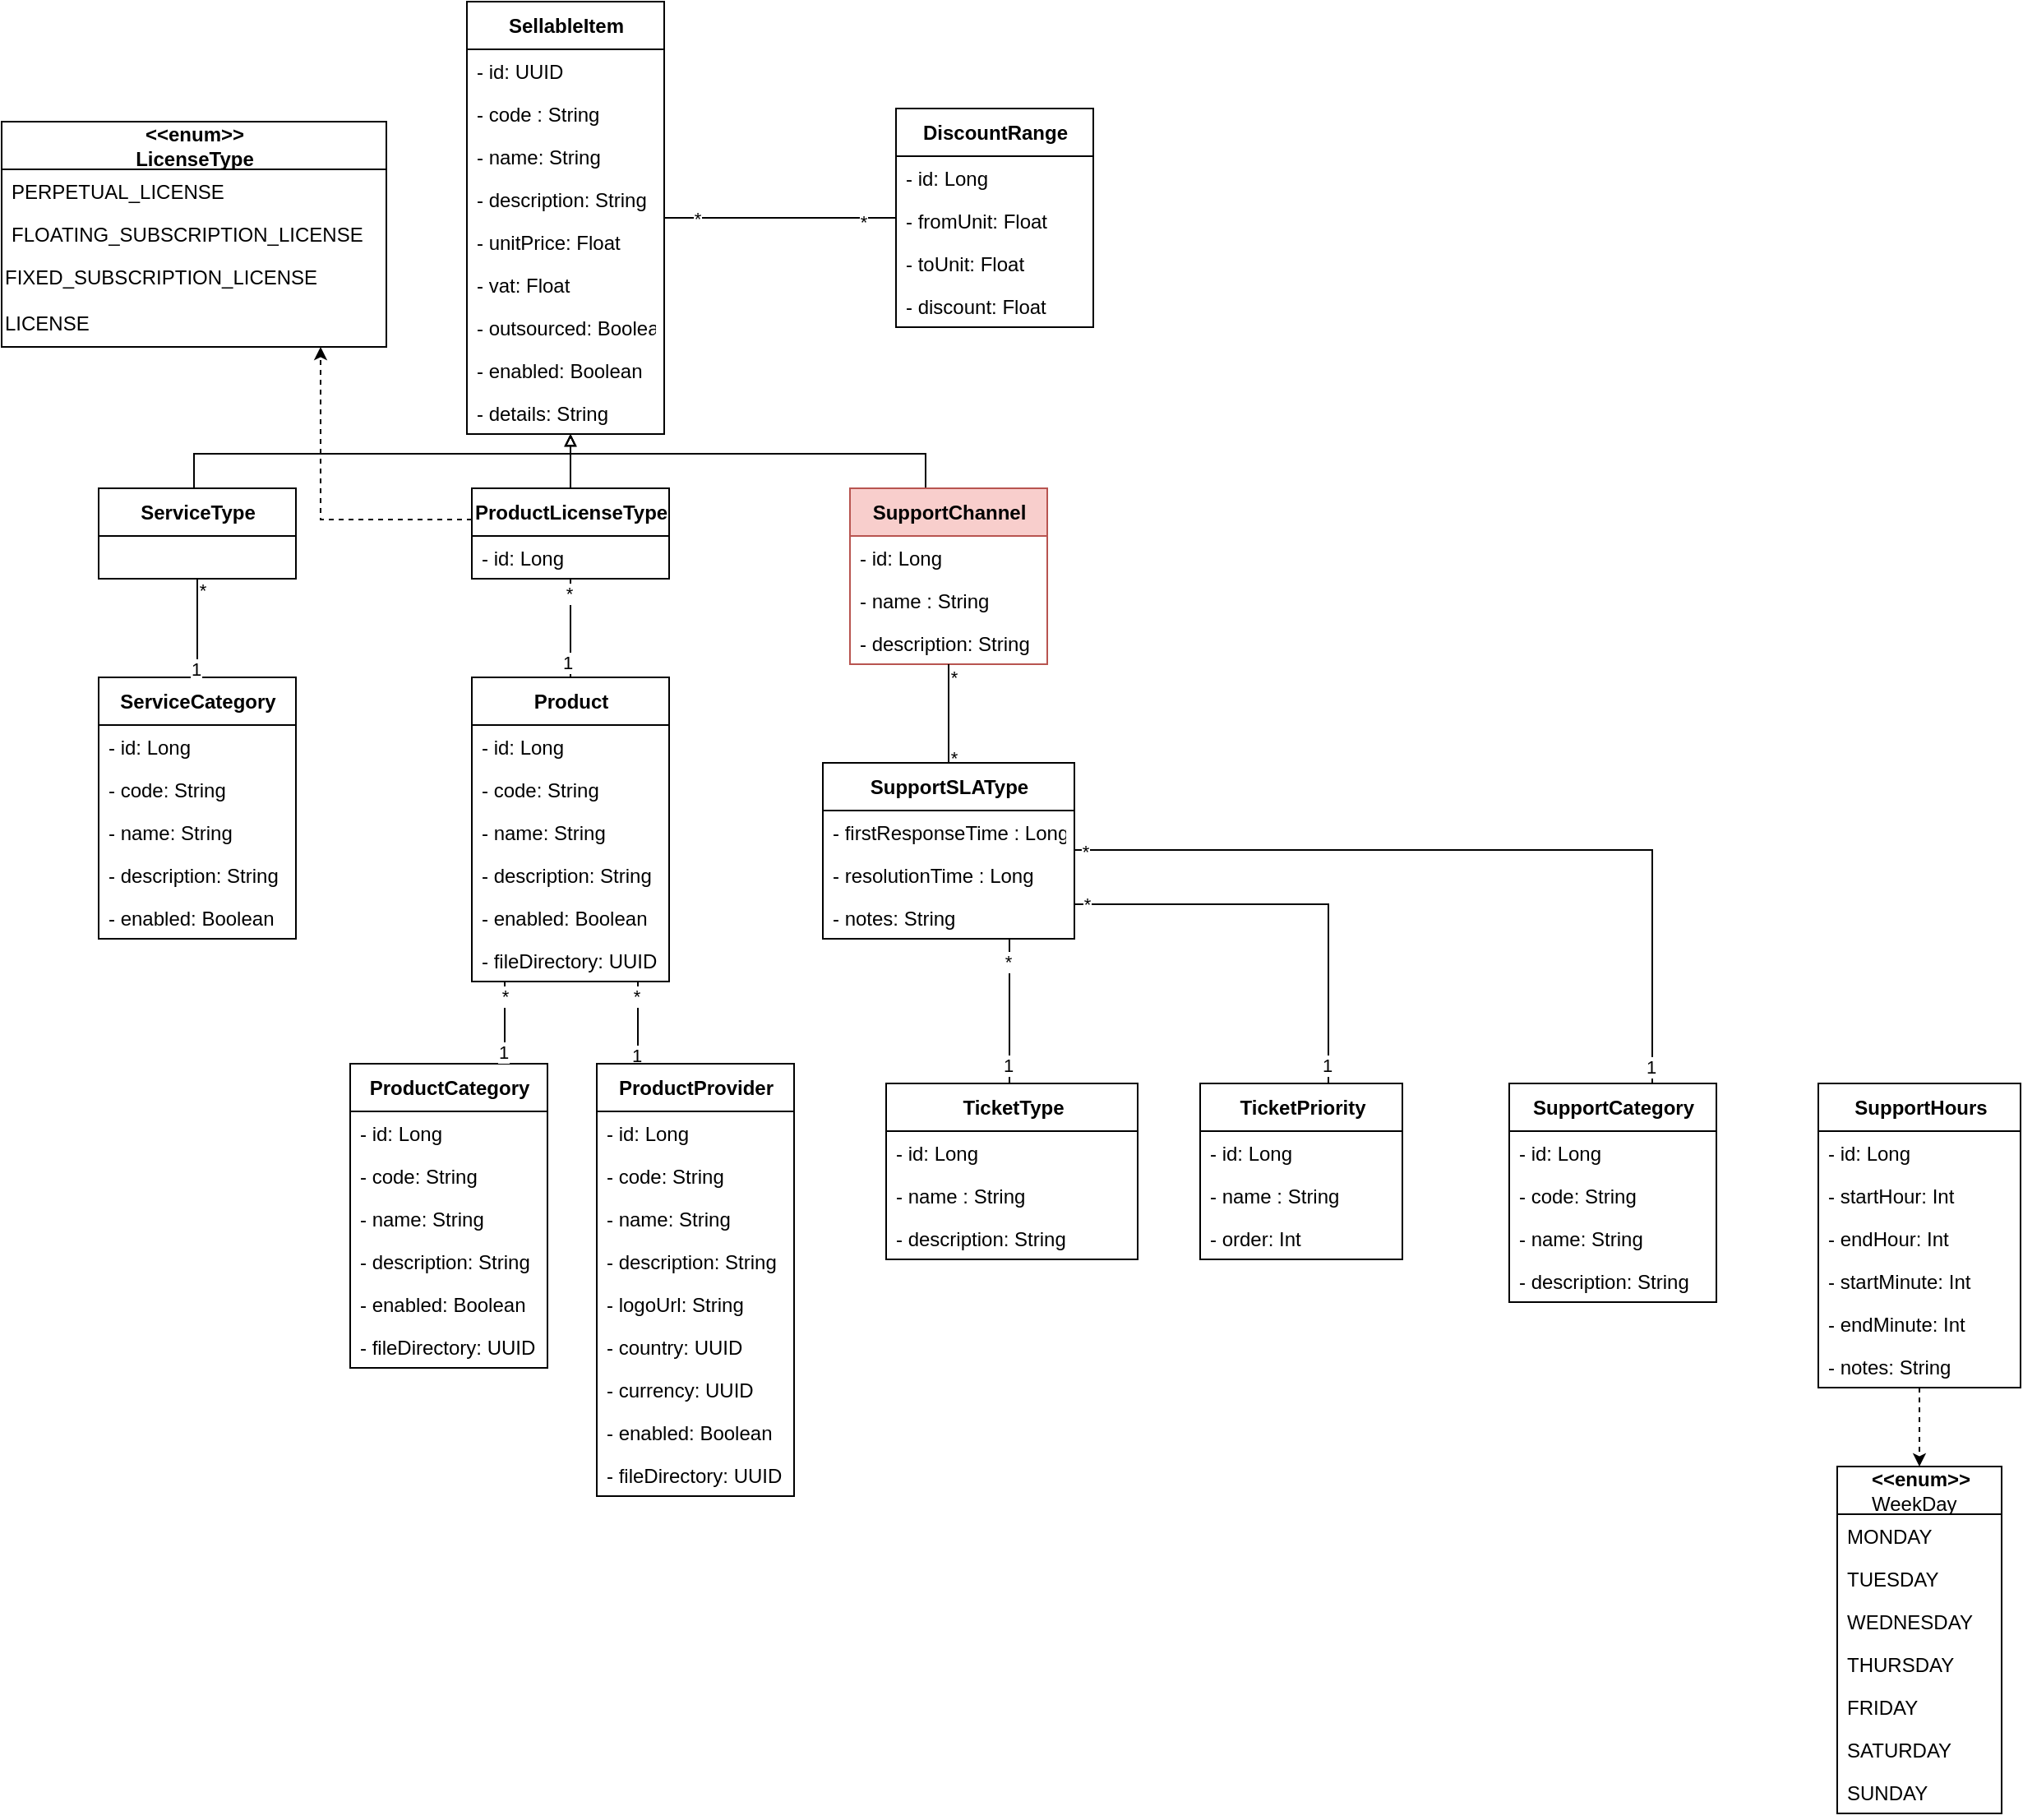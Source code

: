 <mxfile version="17.4.0" type="github">
  <diagram id="m4xwYwGNQljad2coDXuX" name="Page-1">
    <mxGraphModel dx="369" dy="205" grid="0" gridSize="10" guides="1" tooltips="1" connect="1" arrows="1" fold="1" page="1" pageScale="1" pageWidth="827" pageHeight="1169" math="0" shadow="0">
      <root>
        <mxCell id="0" />
        <mxCell id="1" parent="0" />
        <mxCell id="CPf8XrMWJeluNs656hxi-1" value="&lt;b&gt;SellableItem&lt;/b&gt;" style="swimlane;fontStyle=0;align=center;verticalAlign=middle;childLayout=stackLayout;horizontal=1;startSize=29;horizontalStack=0;resizeParent=1;resizeParentMax=0;resizeLast=0;collapsible=0;marginBottom=0;html=1;fontSize=12;labelPosition=center;verticalLabelPosition=middle;container=0;strokeColor=default;swimlaneLine=1;rounded=0;shadow=0;glass=0;sketch=0;perimeterSpacing=0;" parent="1" vertex="1">
          <mxGeometry x="301" y="94" width="120" height="263" as="geometry" />
        </mxCell>
        <mxCell id="CPf8XrMWJeluNs656hxi-2" value="- id: UUID" style="text;strokeColor=none;fillColor=none;align=left;verticalAlign=top;spacingLeft=4;spacingRight=4;overflow=hidden;rotatable=0;points=[[0,0.5],[1,0.5]];portConstraint=eastwest;container=0;fontStyle=0" parent="CPf8XrMWJeluNs656hxi-1" vertex="1">
          <mxGeometry y="29" width="120" height="26" as="geometry" />
        </mxCell>
        <mxCell id="CPf8XrMWJeluNs656hxi-3" value="- code : String" style="text;strokeColor=none;fillColor=none;align=left;verticalAlign=top;spacingLeft=4;spacingRight=4;overflow=hidden;rotatable=0;points=[[0,0.5],[1,0.5]];portConstraint=eastwest;container=0;fontStyle=0" parent="CPf8XrMWJeluNs656hxi-1" vertex="1">
          <mxGeometry y="55" width="120" height="26" as="geometry" />
        </mxCell>
        <mxCell id="CPf8XrMWJeluNs656hxi-4" value="- name: String" style="text;strokeColor=none;fillColor=none;align=left;verticalAlign=top;spacingLeft=4;spacingRight=4;overflow=hidden;rotatable=0;points=[[0,0.5],[1,0.5]];portConstraint=eastwest;container=0;fontStyle=0" parent="CPf8XrMWJeluNs656hxi-1" vertex="1">
          <mxGeometry y="81" width="120" height="26" as="geometry" />
        </mxCell>
        <mxCell id="CPf8XrMWJeluNs656hxi-5" value="- description: String" style="text;strokeColor=none;fillColor=none;align=left;verticalAlign=top;spacingLeft=4;spacingRight=4;overflow=hidden;rotatable=0;points=[[0,0.5],[1,0.5]];portConstraint=eastwest;container=0;fontStyle=0" parent="CPf8XrMWJeluNs656hxi-1" vertex="1">
          <mxGeometry y="107" width="120" height="26" as="geometry" />
        </mxCell>
        <mxCell id="CPf8XrMWJeluNs656hxi-6" value="- unitPrice: Float" style="text;strokeColor=none;fillColor=none;align=left;verticalAlign=top;spacingLeft=4;spacingRight=4;overflow=hidden;rotatable=0;points=[[0,0.5],[1,0.5]];portConstraint=eastwest;container=0;fontStyle=0" parent="CPf8XrMWJeluNs656hxi-1" vertex="1">
          <mxGeometry y="133" width="120" height="26" as="geometry" />
        </mxCell>
        <mxCell id="CPf8XrMWJeluNs656hxi-93" value="- vat: Float" style="text;strokeColor=none;fillColor=none;align=left;verticalAlign=top;spacingLeft=4;spacingRight=4;overflow=hidden;rotatable=0;points=[[0,0.5],[1,0.5]];portConstraint=eastwest;container=0;fontStyle=0" parent="CPf8XrMWJeluNs656hxi-1" vertex="1">
          <mxGeometry y="159" width="120" height="26" as="geometry" />
        </mxCell>
        <mxCell id="CPf8XrMWJeluNs656hxi-95" value="- outsourced: Boolean" style="text;strokeColor=none;fillColor=none;align=left;verticalAlign=top;spacingLeft=4;spacingRight=4;overflow=hidden;rotatable=0;points=[[0,0.5],[1,0.5]];portConstraint=eastwest;container=0;fontStyle=0" parent="CPf8XrMWJeluNs656hxi-1" vertex="1">
          <mxGeometry y="185" width="120" height="26" as="geometry" />
        </mxCell>
        <mxCell id="CPf8XrMWJeluNs656hxi-94" value="- enabled: Boolean" style="text;strokeColor=none;fillColor=none;align=left;verticalAlign=top;spacingLeft=4;spacingRight=4;overflow=hidden;rotatable=0;points=[[0,0.5],[1,0.5]];portConstraint=eastwest;container=0;fontStyle=0" parent="CPf8XrMWJeluNs656hxi-1" vertex="1">
          <mxGeometry y="211" width="120" height="26" as="geometry" />
        </mxCell>
        <mxCell id="CPf8XrMWJeluNs656hxi-7" value="- details: String" style="text;strokeColor=none;fillColor=none;align=left;verticalAlign=top;spacingLeft=4;spacingRight=4;overflow=hidden;rotatable=0;points=[[0,0.5],[1,0.5]];portConstraint=eastwest;container=0;fontStyle=0" parent="CPf8XrMWJeluNs656hxi-1" vertex="1">
          <mxGeometry y="237" width="120" height="26" as="geometry" />
        </mxCell>
        <mxCell id="CPf8XrMWJeluNs656hxi-10" value="&lt;b&gt;DiscountRange&lt;/b&gt;" style="swimlane;fontStyle=0;align=center;verticalAlign=middle;childLayout=stackLayout;horizontal=1;startSize=29;horizontalStack=0;resizeParent=1;resizeParentMax=0;resizeLast=0;collapsible=0;marginBottom=0;html=1;fontSize=12;labelPosition=center;verticalLabelPosition=middle;container=0;strokeColor=default;swimlaneLine=1;rounded=0;shadow=0;glass=0;sketch=0;perimeterSpacing=0;" parent="1" vertex="1">
          <mxGeometry x="562" y="159" width="120" height="133" as="geometry" />
        </mxCell>
        <mxCell id="CPf8XrMWJeluNs656hxi-11" value="- id: Long" style="text;strokeColor=none;fillColor=none;align=left;verticalAlign=top;spacingLeft=4;spacingRight=4;overflow=hidden;rotatable=0;points=[[0,0.5],[1,0.5]];portConstraint=eastwest;container=0;fontStyle=0" parent="CPf8XrMWJeluNs656hxi-10" vertex="1">
          <mxGeometry y="29" width="120" height="26" as="geometry" />
        </mxCell>
        <mxCell id="CPf8XrMWJeluNs656hxi-12" value="- fromUnit: Float" style="text;strokeColor=none;fillColor=none;align=left;verticalAlign=top;spacingLeft=4;spacingRight=4;overflow=hidden;rotatable=0;points=[[0,0.5],[1,0.5]];portConstraint=eastwest;container=0;fontStyle=0" parent="CPf8XrMWJeluNs656hxi-10" vertex="1">
          <mxGeometry y="55" width="120" height="26" as="geometry" />
        </mxCell>
        <mxCell id="CPf8XrMWJeluNs656hxi-13" value="- toUnit: Float" style="text;strokeColor=none;fillColor=none;align=left;verticalAlign=top;spacingLeft=4;spacingRight=4;overflow=hidden;rotatable=0;points=[[0,0.5],[1,0.5]];portConstraint=eastwest;container=0;fontStyle=0" parent="CPf8XrMWJeluNs656hxi-10" vertex="1">
          <mxGeometry y="81" width="120" height="26" as="geometry" />
        </mxCell>
        <mxCell id="CPf8XrMWJeluNs656hxi-14" value="- discount: Float" style="text;strokeColor=none;fillColor=none;align=left;verticalAlign=top;spacingLeft=4;spacingRight=4;overflow=hidden;rotatable=0;points=[[0,0.5],[1,0.5]];portConstraint=eastwest;container=0;fontStyle=0" parent="CPf8XrMWJeluNs656hxi-10" vertex="1">
          <mxGeometry y="107" width="120" height="26" as="geometry" />
        </mxCell>
        <mxCell id="CPf8XrMWJeluNs656hxi-32" style="edgeStyle=orthogonalEdgeStyle;rounded=0;orthogonalLoop=1;jettySize=auto;html=1;endArrow=block;endFill=0;endSize=5;startSize=5;" parent="1" source="CPf8XrMWJeluNs656hxi-17" target="CPf8XrMWJeluNs656hxi-1" edge="1">
          <mxGeometry relative="1" as="geometry">
            <Array as="points">
              <mxPoint x="376" y="412" />
              <mxPoint x="376" y="412" />
            </Array>
          </mxGeometry>
        </mxCell>
        <mxCell id="CPf8XrMWJeluNs656hxi-42" style="edgeStyle=orthogonalEdgeStyle;rounded=0;orthogonalLoop=1;jettySize=auto;html=1;endArrow=classic;endFill=1;startSize=5;endSize=5;dashed=1;" parent="1" source="CPf8XrMWJeluNs656hxi-17" target="CPf8XrMWJeluNs656hxi-37" edge="1">
          <mxGeometry relative="1" as="geometry">
            <Array as="points">
              <mxPoint x="212" y="409" />
            </Array>
          </mxGeometry>
        </mxCell>
        <mxCell id="CPf8XrMWJeluNs656hxi-17" value="&lt;b&gt;ProductLicenseType&lt;/b&gt;" style="swimlane;fontStyle=0;align=center;verticalAlign=middle;childLayout=stackLayout;horizontal=1;startSize=29;horizontalStack=0;resizeParent=1;resizeParentMax=0;resizeLast=0;collapsible=0;marginBottom=0;html=1;fontSize=12;labelPosition=center;verticalLabelPosition=middle;container=0;strokeColor=default;swimlaneLine=1;rounded=0;shadow=0;glass=0;sketch=0;perimeterSpacing=0;" parent="1" vertex="1">
          <mxGeometry x="304" y="390" width="120" height="55" as="geometry" />
        </mxCell>
        <mxCell id="CPf8XrMWJeluNs656hxi-18" value="- id: Long" style="text;strokeColor=none;fillColor=none;align=left;verticalAlign=top;spacingLeft=4;spacingRight=4;overflow=hidden;rotatable=0;points=[[0,0.5],[1,0.5]];portConstraint=eastwest;container=0;fontStyle=0" parent="CPf8XrMWJeluNs656hxi-17" vertex="1">
          <mxGeometry y="29" width="120" height="26" as="geometry" />
        </mxCell>
        <mxCell id="CPf8XrMWJeluNs656hxi-31" style="edgeStyle=orthogonalEdgeStyle;rounded=0;orthogonalLoop=1;jettySize=auto;html=1;endArrow=block;endFill=0;endSize=5;startSize=5;" parent="1" source="CPf8XrMWJeluNs656hxi-22" target="CPf8XrMWJeluNs656hxi-1" edge="1">
          <mxGeometry relative="1" as="geometry">
            <Array as="points">
              <mxPoint x="580" y="369" />
              <mxPoint x="364" y="369" />
            </Array>
          </mxGeometry>
        </mxCell>
        <mxCell id="CPf8XrMWJeluNs656hxi-22" value="&lt;b&gt;SupportChannel&lt;/b&gt;" style="swimlane;fontStyle=0;align=center;verticalAlign=middle;childLayout=stackLayout;horizontal=1;startSize=29;horizontalStack=0;resizeParent=1;resizeParentMax=0;resizeLast=0;collapsible=0;marginBottom=0;html=1;fontSize=12;labelPosition=center;verticalLabelPosition=middle;container=0;strokeColor=#b85450;swimlaneLine=1;rounded=0;shadow=0;glass=0;sketch=0;perimeterSpacing=0;fillColor=#f8cecc;" parent="1" vertex="1">
          <mxGeometry x="534" y="390" width="120" height="107" as="geometry" />
        </mxCell>
        <mxCell id="CPf8XrMWJeluNs656hxi-23" value="- id: Long" style="text;strokeColor=none;fillColor=none;align=left;verticalAlign=top;spacingLeft=4;spacingRight=4;overflow=hidden;rotatable=0;points=[[0,0.5],[1,0.5]];portConstraint=eastwest;container=0;fontStyle=0" parent="CPf8XrMWJeluNs656hxi-22" vertex="1">
          <mxGeometry y="29" width="120" height="26" as="geometry" />
        </mxCell>
        <mxCell id="CPf8XrMWJeluNs656hxi-26" value="- name : String " style="text;strokeColor=none;fillColor=none;align=left;verticalAlign=top;spacingLeft=4;spacingRight=4;overflow=hidden;rotatable=0;points=[[0,0.5],[1,0.5]];portConstraint=eastwest;container=0;fontStyle=0" parent="CPf8XrMWJeluNs656hxi-22" vertex="1">
          <mxGeometry y="55" width="120" height="26" as="geometry" />
        </mxCell>
        <mxCell id="CPf8XrMWJeluNs656hxi-30" value="- description: String " style="text;strokeColor=none;fillColor=none;align=left;verticalAlign=top;spacingLeft=4;spacingRight=4;overflow=hidden;rotatable=0;points=[[0,0.5],[1,0.5]];portConstraint=eastwest;container=0;fontStyle=0" parent="CPf8XrMWJeluNs656hxi-22" vertex="1">
          <mxGeometry y="81" width="120" height="26" as="geometry" />
        </mxCell>
        <mxCell id="CPf8XrMWJeluNs656hxi-33" style="edgeStyle=orthogonalEdgeStyle;rounded=0;orthogonalLoop=1;jettySize=auto;html=1;endArrow=block;endFill=0;endSize=5;startSize=5;" parent="1" source="CPf8XrMWJeluNs656hxi-24" target="CPf8XrMWJeluNs656hxi-1" edge="1">
          <mxGeometry relative="1" as="geometry">
            <Array as="points">
              <mxPoint x="135" y="369" />
              <mxPoint x="364" y="369" />
            </Array>
          </mxGeometry>
        </mxCell>
        <mxCell id="CPf8XrMWJeluNs656hxi-24" value="&lt;b&gt;ServiceType&lt;/b&gt;" style="swimlane;fontStyle=0;align=center;verticalAlign=middle;childLayout=stackLayout;horizontal=1;startSize=29;horizontalStack=0;resizeParent=1;resizeParentMax=0;resizeLast=0;collapsible=0;marginBottom=0;html=1;fontSize=12;labelPosition=center;verticalLabelPosition=middle;container=0;strokeColor=default;swimlaneLine=1;rounded=0;shadow=0;glass=0;sketch=0;perimeterSpacing=0;" parent="1" vertex="1">
          <mxGeometry x="77" y="390" width="120" height="55" as="geometry" />
        </mxCell>
        <mxCell id="CPf8XrMWJeluNs656hxi-34" style="edgeStyle=orthogonalEdgeStyle;rounded=0;orthogonalLoop=1;jettySize=auto;html=1;endArrow=none;endFill=0;startSize=5;endSize=5;" parent="1" source="CPf8XrMWJeluNs656hxi-10" target="CPf8XrMWJeluNs656hxi-1" edge="1">
          <mxGeometry relative="1" as="geometry">
            <Array as="points">
              <mxPoint x="487" y="226" />
              <mxPoint x="487" y="226" />
            </Array>
          </mxGeometry>
        </mxCell>
        <mxCell id="CPf8XrMWJeluNs656hxi-35" value="*" style="edgeLabel;html=1;align=center;verticalAlign=middle;resizable=0;points=[];" parent="CPf8XrMWJeluNs656hxi-34" vertex="1" connectable="0">
          <mxGeometry x="-0.705" y="2" relative="1" as="geometry">
            <mxPoint x="1" as="offset" />
          </mxGeometry>
        </mxCell>
        <mxCell id="CPf8XrMWJeluNs656hxi-36" value="*" style="edgeLabel;html=1;align=center;verticalAlign=middle;resizable=0;points=[];" parent="CPf8XrMWJeluNs656hxi-34" vertex="1" connectable="0">
          <mxGeometry x="0.74" relative="1" as="geometry">
            <mxPoint x="1" as="offset" />
          </mxGeometry>
        </mxCell>
        <mxCell id="CPf8XrMWJeluNs656hxi-37" value="&lt;b&gt;&amp;lt;&amp;lt;enum&amp;gt;&amp;gt;&lt;/b&gt;&lt;br&gt;&lt;b&gt;LicenseType&lt;/b&gt;" style="swimlane;fontStyle=0;align=center;verticalAlign=middle;childLayout=stackLayout;horizontal=1;startSize=29;horizontalStack=0;resizeParent=1;resizeParentMax=0;resizeLast=0;collapsible=0;marginBottom=0;html=1;fontSize=12;labelPosition=center;verticalLabelPosition=middle;container=0;swimlaneLine=1;rounded=0;sketch=0;glass=0;" parent="1" vertex="1">
          <mxGeometry x="18" y="167" width="234" height="137" as="geometry" />
        </mxCell>
        <mxCell id="CPf8XrMWJeluNs656hxi-38" value="PERPETUAL_LICENSE" style="text;strokeColor=none;fillColor=none;align=left;verticalAlign=top;spacingLeft=4;spacingRight=4;overflow=hidden;rotatable=0;points=[[0,0.5],[1,0.5]];portConstraint=eastwest;container=0;fontStyle=0" parent="CPf8XrMWJeluNs656hxi-37" vertex="1">
          <mxGeometry y="29" width="234" height="26" as="geometry" />
        </mxCell>
        <mxCell id="CPf8XrMWJeluNs656hxi-39" value="FLOATING_SUBSCRIPTION_LICENSE" style="text;strokeColor=none;fillColor=none;align=left;verticalAlign=top;spacingLeft=4;spacingRight=4;overflow=hidden;rotatable=0;points=[[0,0.5],[1,0.5]];portConstraint=eastwest;container=0;fontStyle=0" parent="CPf8XrMWJeluNs656hxi-37" vertex="1">
          <mxGeometry y="55" width="234" height="26" as="geometry" />
        </mxCell>
        <mxCell id="CPf8XrMWJeluNs656hxi-40" value="FIXED_SUBSCRIPTION_LICENSE" style="text;whiteSpace=wrap;html=1;fontStyle=0" parent="CPf8XrMWJeluNs656hxi-37" vertex="1">
          <mxGeometry y="81" width="234" height="28" as="geometry" />
        </mxCell>
        <mxCell id="CPf8XrMWJeluNs656hxi-41" value="LICENSE" style="text;whiteSpace=wrap;html=1;fontStyle=0" parent="CPf8XrMWJeluNs656hxi-37" vertex="1">
          <mxGeometry y="109" width="234" height="28" as="geometry" />
        </mxCell>
        <mxCell id="CPf8XrMWJeluNs656hxi-43" value="&lt;b&gt;ServiceCategory&lt;/b&gt;" style="swimlane;fontStyle=0;align=center;verticalAlign=middle;childLayout=stackLayout;horizontal=1;startSize=29;horizontalStack=0;resizeParent=1;resizeParentMax=0;resizeLast=0;collapsible=0;marginBottom=0;html=1;fontSize=12;labelPosition=center;verticalLabelPosition=middle;container=0;strokeColor=default;swimlaneLine=1;rounded=0;shadow=0;glass=0;sketch=0;perimeterSpacing=0;" parent="1" vertex="1">
          <mxGeometry x="77" y="505" width="120" height="159" as="geometry" />
        </mxCell>
        <mxCell id="CPf8XrMWJeluNs656hxi-44" value="- id: Long" style="text;strokeColor=none;fillColor=none;align=left;verticalAlign=top;spacingLeft=4;spacingRight=4;overflow=hidden;rotatable=0;points=[[0,0.5],[1,0.5]];portConstraint=eastwest;container=0;fontStyle=0" parent="CPf8XrMWJeluNs656hxi-43" vertex="1">
          <mxGeometry y="29" width="120" height="26" as="geometry" />
        </mxCell>
        <mxCell id="CPf8XrMWJeluNs656hxi-45" value="- code: String" style="text;strokeColor=none;fillColor=none;align=left;verticalAlign=top;spacingLeft=4;spacingRight=4;overflow=hidden;rotatable=0;points=[[0,0.5],[1,0.5]];portConstraint=eastwest;container=0;fontStyle=0" parent="CPf8XrMWJeluNs656hxi-43" vertex="1">
          <mxGeometry y="55" width="120" height="26" as="geometry" />
        </mxCell>
        <mxCell id="CPf8XrMWJeluNs656hxi-46" value="- name: String" style="text;strokeColor=none;fillColor=none;align=left;verticalAlign=top;spacingLeft=4;spacingRight=4;overflow=hidden;rotatable=0;points=[[0,0.5],[1,0.5]];portConstraint=eastwest;container=0;fontStyle=0" parent="CPf8XrMWJeluNs656hxi-43" vertex="1">
          <mxGeometry y="81" width="120" height="26" as="geometry" />
        </mxCell>
        <mxCell id="CPf8XrMWJeluNs656hxi-47" value="- description: String" style="text;strokeColor=none;fillColor=none;align=left;verticalAlign=top;spacingLeft=4;spacingRight=4;overflow=hidden;rotatable=0;points=[[0,0.5],[1,0.5]];portConstraint=eastwest;container=0;fontStyle=0" parent="CPf8XrMWJeluNs656hxi-43" vertex="1">
          <mxGeometry y="107" width="120" height="26" as="geometry" />
        </mxCell>
        <mxCell id="CPf8XrMWJeluNs656hxi-48" value="- enabled: Boolean" style="text;strokeColor=none;fillColor=none;align=left;verticalAlign=top;spacingLeft=4;spacingRight=4;overflow=hidden;rotatable=0;points=[[0,0.5],[1,0.5]];portConstraint=eastwest;container=0;fontStyle=0" parent="CPf8XrMWJeluNs656hxi-43" vertex="1">
          <mxGeometry y="133" width="120" height="26" as="geometry" />
        </mxCell>
        <mxCell id="CPf8XrMWJeluNs656hxi-49" style="edgeStyle=orthogonalEdgeStyle;rounded=0;orthogonalLoop=1;jettySize=auto;html=1;endArrow=none;endFill=0;startSize=5;endSize=5;" parent="1" source="CPf8XrMWJeluNs656hxi-24" target="CPf8XrMWJeluNs656hxi-43" edge="1">
          <mxGeometry relative="1" as="geometry" />
        </mxCell>
        <mxCell id="CPf8XrMWJeluNs656hxi-50" value="*" style="edgeLabel;html=1;align=center;verticalAlign=middle;resizable=0;points=[];" parent="CPf8XrMWJeluNs656hxi-49" vertex="1" connectable="0">
          <mxGeometry x="-0.779" y="3" relative="1" as="geometry">
            <mxPoint as="offset" />
          </mxGeometry>
        </mxCell>
        <mxCell id="CPf8XrMWJeluNs656hxi-52" value="1" style="edgeLabel;html=1;align=center;verticalAlign=middle;resizable=0;points=[];" parent="CPf8XrMWJeluNs656hxi-49" vertex="1" connectable="0">
          <mxGeometry x="0.84" y="2" relative="1" as="geometry">
            <mxPoint x="-3" as="offset" />
          </mxGeometry>
        </mxCell>
        <mxCell id="CPf8XrMWJeluNs656hxi-78" style="edgeStyle=orthogonalEdgeStyle;rounded=0;orthogonalLoop=1;jettySize=auto;html=1;endArrow=none;endFill=0;startSize=5;endSize=5;" parent="1" source="CPf8XrMWJeluNs656hxi-54" target="CPf8XrMWJeluNs656hxi-70" edge="1">
          <mxGeometry relative="1" as="geometry">
            <Array as="points">
              <mxPoint x="405" y="721" />
              <mxPoint x="405" y="721" />
            </Array>
          </mxGeometry>
        </mxCell>
        <mxCell id="CPf8XrMWJeluNs656hxi-79" value="*" style="edgeLabel;html=1;align=center;verticalAlign=middle;resizable=0;points=[];" parent="CPf8XrMWJeluNs656hxi-78" vertex="1" connectable="0">
          <mxGeometry x="-0.736" y="-1" relative="1" as="geometry">
            <mxPoint y="2" as="offset" />
          </mxGeometry>
        </mxCell>
        <mxCell id="CPf8XrMWJeluNs656hxi-80" value="1" style="edgeLabel;html=1;align=center;verticalAlign=middle;resizable=0;points=[];" parent="CPf8XrMWJeluNs656hxi-78" vertex="1" connectable="0">
          <mxGeometry x="0.638" relative="1" as="geometry">
            <mxPoint x="-1" y="4" as="offset" />
          </mxGeometry>
        </mxCell>
        <mxCell id="CPf8XrMWJeluNs656hxi-81" style="edgeStyle=orthogonalEdgeStyle;rounded=0;orthogonalLoop=1;jettySize=auto;html=1;endArrow=none;endFill=0;startSize=5;endSize=5;" parent="1" source="CPf8XrMWJeluNs656hxi-54" target="CPf8XrMWJeluNs656hxi-17" edge="1">
          <mxGeometry relative="1" as="geometry" />
        </mxCell>
        <mxCell id="CPf8XrMWJeluNs656hxi-82" value="*" style="edgeLabel;html=1;align=center;verticalAlign=middle;resizable=0;points=[];" parent="CPf8XrMWJeluNs656hxi-81" vertex="1" connectable="0">
          <mxGeometry x="0.724" y="-1" relative="1" as="geometry">
            <mxPoint x="-2" as="offset" />
          </mxGeometry>
        </mxCell>
        <mxCell id="CPf8XrMWJeluNs656hxi-83" value="1" style="edgeLabel;html=1;align=center;verticalAlign=middle;resizable=0;points=[];" parent="CPf8XrMWJeluNs656hxi-81" vertex="1" connectable="0">
          <mxGeometry x="-0.716" y="1" relative="1" as="geometry">
            <mxPoint x="-1" y="-1" as="offset" />
          </mxGeometry>
        </mxCell>
        <mxCell id="CPf8XrMWJeluNs656hxi-54" value="&lt;b&gt;Product&lt;/b&gt;" style="swimlane;fontStyle=0;align=center;verticalAlign=middle;childLayout=stackLayout;horizontal=1;startSize=29;horizontalStack=0;resizeParent=1;resizeParentMax=0;resizeLast=0;collapsible=0;marginBottom=0;html=1;fontSize=12;labelPosition=center;verticalLabelPosition=middle;container=0;strokeColor=default;swimlaneLine=1;rounded=0;shadow=0;glass=0;sketch=0;perimeterSpacing=0;" parent="1" vertex="1">
          <mxGeometry x="304" y="505" width="120" height="185" as="geometry" />
        </mxCell>
        <mxCell id="CPf8XrMWJeluNs656hxi-55" value="- id: Long" style="text;strokeColor=none;fillColor=none;align=left;verticalAlign=top;spacingLeft=4;spacingRight=4;overflow=hidden;rotatable=0;points=[[0,0.5],[1,0.5]];portConstraint=eastwest;container=0;fontStyle=0" parent="CPf8XrMWJeluNs656hxi-54" vertex="1">
          <mxGeometry y="29" width="120" height="26" as="geometry" />
        </mxCell>
        <mxCell id="CPf8XrMWJeluNs656hxi-56" value="- code: String" style="text;strokeColor=none;fillColor=none;align=left;verticalAlign=top;spacingLeft=4;spacingRight=4;overflow=hidden;rotatable=0;points=[[0,0.5],[1,0.5]];portConstraint=eastwest;container=0;fontStyle=0" parent="CPf8XrMWJeluNs656hxi-54" vertex="1">
          <mxGeometry y="55" width="120" height="26" as="geometry" />
        </mxCell>
        <mxCell id="CPf8XrMWJeluNs656hxi-57" value="- name: String" style="text;strokeColor=none;fillColor=none;align=left;verticalAlign=top;spacingLeft=4;spacingRight=4;overflow=hidden;rotatable=0;points=[[0,0.5],[1,0.5]];portConstraint=eastwest;container=0;fontStyle=0" parent="CPf8XrMWJeluNs656hxi-54" vertex="1">
          <mxGeometry y="81" width="120" height="26" as="geometry" />
        </mxCell>
        <mxCell id="CPf8XrMWJeluNs656hxi-58" value="- description: String" style="text;strokeColor=none;fillColor=none;align=left;verticalAlign=top;spacingLeft=4;spacingRight=4;overflow=hidden;rotatable=0;points=[[0,0.5],[1,0.5]];portConstraint=eastwest;container=0;fontStyle=0" parent="CPf8XrMWJeluNs656hxi-54" vertex="1">
          <mxGeometry y="107" width="120" height="26" as="geometry" />
        </mxCell>
        <mxCell id="CPf8XrMWJeluNs656hxi-59" value="- enabled: Boolean" style="text;strokeColor=none;fillColor=none;align=left;verticalAlign=top;spacingLeft=4;spacingRight=4;overflow=hidden;rotatable=0;points=[[0,0.5],[1,0.5]];portConstraint=eastwest;container=0;fontStyle=0" parent="CPf8XrMWJeluNs656hxi-54" vertex="1">
          <mxGeometry y="133" width="120" height="26" as="geometry" />
        </mxCell>
        <mxCell id="CPf8XrMWJeluNs656hxi-99" value="- fileDirectory: UUID" style="text;strokeColor=none;fillColor=none;align=left;verticalAlign=top;spacingLeft=4;spacingRight=4;overflow=hidden;rotatable=0;points=[[0,0.5],[1,0.5]];portConstraint=eastwest;container=0;fontStyle=0" parent="CPf8XrMWJeluNs656hxi-54" vertex="1">
          <mxGeometry y="159" width="120" height="26" as="geometry" />
        </mxCell>
        <mxCell id="CPf8XrMWJeluNs656hxi-61" value="&lt;span style=&quot;text-align: left&quot;&gt;&lt;b&gt;ProductCategory&lt;/b&gt;&lt;/span&gt;" style="swimlane;fontStyle=0;align=center;verticalAlign=middle;childLayout=stackLayout;horizontal=1;startSize=29;horizontalStack=0;resizeParent=1;resizeParentMax=0;resizeLast=0;collapsible=0;marginBottom=0;html=1;fontSize=12;labelPosition=center;verticalLabelPosition=middle;container=0;strokeColor=default;swimlaneLine=1;rounded=0;shadow=0;glass=0;sketch=0;perimeterSpacing=0;" parent="1" vertex="1">
          <mxGeometry x="230" y="740" width="120" height="185" as="geometry" />
        </mxCell>
        <mxCell id="CPf8XrMWJeluNs656hxi-62" value="- id: Long" style="text;strokeColor=none;fillColor=none;align=left;verticalAlign=top;spacingLeft=4;spacingRight=4;overflow=hidden;rotatable=0;points=[[0,0.5],[1,0.5]];portConstraint=eastwest;container=0;fontStyle=0" parent="CPf8XrMWJeluNs656hxi-61" vertex="1">
          <mxGeometry y="29" width="120" height="26" as="geometry" />
        </mxCell>
        <mxCell id="CPf8XrMWJeluNs656hxi-63" value="- code: String" style="text;strokeColor=none;fillColor=none;align=left;verticalAlign=top;spacingLeft=4;spacingRight=4;overflow=hidden;rotatable=0;points=[[0,0.5],[1,0.5]];portConstraint=eastwest;container=0;fontStyle=0" parent="CPf8XrMWJeluNs656hxi-61" vertex="1">
          <mxGeometry y="55" width="120" height="26" as="geometry" />
        </mxCell>
        <mxCell id="CPf8XrMWJeluNs656hxi-64" value="- name: String" style="text;strokeColor=none;fillColor=none;align=left;verticalAlign=top;spacingLeft=4;spacingRight=4;overflow=hidden;rotatable=0;points=[[0,0.5],[1,0.5]];portConstraint=eastwest;container=0;fontStyle=0" parent="CPf8XrMWJeluNs656hxi-61" vertex="1">
          <mxGeometry y="81" width="120" height="26" as="geometry" />
        </mxCell>
        <mxCell id="CPf8XrMWJeluNs656hxi-65" value="- description: String" style="text;strokeColor=none;fillColor=none;align=left;verticalAlign=top;spacingLeft=4;spacingRight=4;overflow=hidden;rotatable=0;points=[[0,0.5],[1,0.5]];portConstraint=eastwest;container=0;fontStyle=0" parent="CPf8XrMWJeluNs656hxi-61" vertex="1">
          <mxGeometry y="107" width="120" height="26" as="geometry" />
        </mxCell>
        <mxCell id="CPf8XrMWJeluNs656hxi-66" value="- enabled: Boolean" style="text;strokeColor=none;fillColor=none;align=left;verticalAlign=top;spacingLeft=4;spacingRight=4;overflow=hidden;rotatable=0;points=[[0,0.5],[1,0.5]];portConstraint=eastwest;container=0;fontStyle=0" parent="CPf8XrMWJeluNs656hxi-61" vertex="1">
          <mxGeometry y="133" width="120" height="26" as="geometry" />
        </mxCell>
        <mxCell id="CPf8XrMWJeluNs656hxi-100" value="- fileDirectory: UUID" style="text;strokeColor=none;fillColor=none;align=left;verticalAlign=top;spacingLeft=4;spacingRight=4;overflow=hidden;rotatable=0;points=[[0,0.5],[1,0.5]];portConstraint=eastwest;container=0;fontStyle=0" parent="CPf8XrMWJeluNs656hxi-61" vertex="1">
          <mxGeometry y="159" width="120" height="26" as="geometry" />
        </mxCell>
        <mxCell id="CPf8XrMWJeluNs656hxi-67" style="edgeStyle=orthogonalEdgeStyle;rounded=0;orthogonalLoop=1;jettySize=auto;html=1;endArrow=none;endFill=0;startSize=5;endSize=5;" parent="1" source="CPf8XrMWJeluNs656hxi-54" target="CPf8XrMWJeluNs656hxi-61" edge="1">
          <mxGeometry relative="1" as="geometry">
            <mxPoint x="144" y="722" as="targetPoint" />
            <Array as="points">
              <mxPoint x="324" y="723" />
              <mxPoint x="324" y="723" />
            </Array>
          </mxGeometry>
        </mxCell>
        <mxCell id="CPf8XrMWJeluNs656hxi-68" value="*" style="edgeLabel;html=1;align=center;verticalAlign=middle;resizable=0;points=[];" parent="CPf8XrMWJeluNs656hxi-67" vertex="1" connectable="0">
          <mxGeometry x="-0.821" y="2" relative="1" as="geometry">
            <mxPoint x="-2" y="4" as="offset" />
          </mxGeometry>
        </mxCell>
        <mxCell id="CPf8XrMWJeluNs656hxi-70" value="&lt;div style=&quot;text-align: left&quot;&gt;&lt;span&gt;&lt;b&gt;ProductProvider&lt;/b&gt;&lt;/span&gt;&lt;/div&gt;" style="swimlane;fontStyle=0;align=center;verticalAlign=middle;childLayout=stackLayout;horizontal=1;startSize=29;horizontalStack=0;resizeParent=1;resizeParentMax=0;resizeLast=0;collapsible=0;marginBottom=0;html=1;fontSize=12;labelPosition=center;verticalLabelPosition=middle;container=0;strokeColor=default;swimlaneLine=1;rounded=0;shadow=0;glass=0;sketch=0;perimeterSpacing=0;" parent="1" vertex="1">
          <mxGeometry x="380" y="740" width="120" height="263" as="geometry" />
        </mxCell>
        <mxCell id="CPf8XrMWJeluNs656hxi-71" value="- id: Long" style="text;strokeColor=none;fillColor=none;align=left;verticalAlign=top;spacingLeft=4;spacingRight=4;overflow=hidden;rotatable=0;points=[[0,0.5],[1,0.5]];portConstraint=eastwest;container=0;fontStyle=0" parent="CPf8XrMWJeluNs656hxi-70" vertex="1">
          <mxGeometry y="29" width="120" height="26" as="geometry" />
        </mxCell>
        <mxCell id="CPf8XrMWJeluNs656hxi-72" value="- code: String" style="text;strokeColor=none;fillColor=none;align=left;verticalAlign=top;spacingLeft=4;spacingRight=4;overflow=hidden;rotatable=0;points=[[0,0.5],[1,0.5]];portConstraint=eastwest;container=0;fontStyle=0" parent="CPf8XrMWJeluNs656hxi-70" vertex="1">
          <mxGeometry y="55" width="120" height="26" as="geometry" />
        </mxCell>
        <mxCell id="CPf8XrMWJeluNs656hxi-73" value="- name: String" style="text;strokeColor=none;fillColor=none;align=left;verticalAlign=top;spacingLeft=4;spacingRight=4;overflow=hidden;rotatable=0;points=[[0,0.5],[1,0.5]];portConstraint=eastwest;container=0;fontStyle=0" parent="CPf8XrMWJeluNs656hxi-70" vertex="1">
          <mxGeometry y="81" width="120" height="26" as="geometry" />
        </mxCell>
        <mxCell id="CPf8XrMWJeluNs656hxi-76" value="- description: String" style="text;strokeColor=none;fillColor=none;align=left;verticalAlign=top;spacingLeft=4;spacingRight=4;overflow=hidden;rotatable=0;points=[[0,0.5],[1,0.5]];portConstraint=eastwest;container=0;fontStyle=0" parent="CPf8XrMWJeluNs656hxi-70" vertex="1">
          <mxGeometry y="107" width="120" height="26" as="geometry" />
        </mxCell>
        <mxCell id="CPf8XrMWJeluNs656hxi-74" value="- logoUrl: String" style="text;strokeColor=none;fillColor=none;align=left;verticalAlign=top;spacingLeft=4;spacingRight=4;overflow=hidden;rotatable=0;points=[[0,0.5],[1,0.5]];portConstraint=eastwest;container=0;fontStyle=0" parent="CPf8XrMWJeluNs656hxi-70" vertex="1">
          <mxGeometry y="133" width="120" height="26" as="geometry" />
        </mxCell>
        <mxCell id="CPf8XrMWJeluNs656hxi-75" value="- country: UUID" style="text;strokeColor=none;fillColor=none;align=left;verticalAlign=top;spacingLeft=4;spacingRight=4;overflow=hidden;rotatable=0;points=[[0,0.5],[1,0.5]];portConstraint=eastwest;container=0;fontStyle=0" parent="CPf8XrMWJeluNs656hxi-70" vertex="1">
          <mxGeometry y="159" width="120" height="26" as="geometry" />
        </mxCell>
        <mxCell id="CPf8XrMWJeluNs656hxi-102" value="- currency: UUID" style="text;strokeColor=none;fillColor=none;align=left;verticalAlign=top;spacingLeft=4;spacingRight=4;overflow=hidden;rotatable=0;points=[[0,0.5],[1,0.5]];portConstraint=eastwest;container=0;fontStyle=0" parent="CPf8XrMWJeluNs656hxi-70" vertex="1">
          <mxGeometry y="185" width="120" height="26" as="geometry" />
        </mxCell>
        <mxCell id="CPf8XrMWJeluNs656hxi-77" value="- enabled: Boolean" style="text;strokeColor=none;fillColor=none;align=left;verticalAlign=top;spacingLeft=4;spacingRight=4;overflow=hidden;rotatable=0;points=[[0,0.5],[1,0.5]];portConstraint=eastwest;container=0;fontStyle=0" parent="CPf8XrMWJeluNs656hxi-70" vertex="1">
          <mxGeometry y="211" width="120" height="26" as="geometry" />
        </mxCell>
        <mxCell id="CPf8XrMWJeluNs656hxi-103" value="- fileDirectory: UUID" style="text;strokeColor=none;fillColor=none;align=left;verticalAlign=top;spacingLeft=4;spacingRight=4;overflow=hidden;rotatable=0;points=[[0,0.5],[1,0.5]];portConstraint=eastwest;container=0;fontStyle=0" parent="CPf8XrMWJeluNs656hxi-70" vertex="1">
          <mxGeometry y="237" width="120" height="26" as="geometry" />
        </mxCell>
        <mxCell id="CPf8XrMWJeluNs656hxi-86" value="1" style="edgeLabel;html=1;align=center;verticalAlign=middle;resizable=0;points=[];" parent="1" vertex="1" connectable="0">
          <mxGeometry x="320.001" y="730.997" as="geometry">
            <mxPoint x="3" y="2" as="offset" />
          </mxGeometry>
        </mxCell>
        <mxCell id="CPf8XrMWJeluNs656hxi-104" style="edgeStyle=orthogonalEdgeStyle;rounded=0;orthogonalLoop=1;jettySize=auto;html=1;endArrow=none;endFill=0;startSize=5;endSize=5;" parent="1" source="CPf8XrMWJeluNs656hxi-88" target="CPf8XrMWJeluNs656hxi-22" edge="1">
          <mxGeometry relative="1" as="geometry">
            <Array as="points">
              <mxPoint x="594" y="530" />
              <mxPoint x="594" y="530" />
            </Array>
          </mxGeometry>
        </mxCell>
        <mxCell id="CPf8XrMWJeluNs656hxi-105" value="*" style="edgeLabel;html=1;align=center;verticalAlign=middle;resizable=0;points=[];" parent="CPf8XrMWJeluNs656hxi-104" vertex="1" connectable="0">
          <mxGeometry x="-0.877" y="-2" relative="1" as="geometry">
            <mxPoint x="1" as="offset" />
          </mxGeometry>
        </mxCell>
        <mxCell id="CPf8XrMWJeluNs656hxi-106" value="*" style="edgeLabel;html=1;align=center;verticalAlign=middle;resizable=0;points=[];labelBackgroundColor=default;fontColor=default;labelBorderColor=none;" parent="CPf8XrMWJeluNs656hxi-104" vertex="1" connectable="0">
          <mxGeometry x="0.884" y="1" relative="1" as="geometry">
            <mxPoint x="4" y="4" as="offset" />
          </mxGeometry>
        </mxCell>
        <mxCell id="CPf8XrMWJeluNs656hxi-88" value="&lt;b&gt;SupportSLAType&lt;/b&gt;" style="swimlane;fontStyle=0;align=center;verticalAlign=middle;childLayout=stackLayout;horizontal=1;startSize=29;horizontalStack=0;resizeParent=1;resizeParentMax=0;resizeLast=0;collapsible=0;marginBottom=0;html=1;fontSize=12;labelPosition=center;verticalLabelPosition=middle;container=0;strokeColor=default;swimlaneLine=1;rounded=0;shadow=0;glass=0;sketch=0;perimeterSpacing=0;" parent="1" vertex="1">
          <mxGeometry x="517.5" y="557" width="153" height="107" as="geometry" />
        </mxCell>
        <mxCell id="CPf8XrMWJeluNs656hxi-89" value="- firstResponseTime : Long" style="text;strokeColor=none;fillColor=none;align=left;verticalAlign=top;spacingLeft=4;spacingRight=4;overflow=hidden;rotatable=0;points=[[0,0.5],[1,0.5]];portConstraint=eastwest;container=0;fontStyle=0" parent="CPf8XrMWJeluNs656hxi-88" vertex="1">
          <mxGeometry y="29" width="153" height="26" as="geometry" />
        </mxCell>
        <mxCell id="CPf8XrMWJeluNs656hxi-90" value="- resolutionTime : Long" style="text;strokeColor=none;fillColor=none;align=left;verticalAlign=top;spacingLeft=4;spacingRight=4;overflow=hidden;rotatable=0;points=[[0,0.5],[1,0.5]];portConstraint=eastwest;container=0;fontStyle=0" parent="CPf8XrMWJeluNs656hxi-88" vertex="1">
          <mxGeometry y="55" width="153" height="26" as="geometry" />
        </mxCell>
        <mxCell id="CPf8XrMWJeluNs656hxi-91" value="- notes: String " style="text;strokeColor=none;fillColor=none;align=left;verticalAlign=top;spacingLeft=4;spacingRight=4;overflow=hidden;rotatable=0;points=[[0,0.5],[1,0.5]];portConstraint=eastwest;container=0;fontStyle=0" parent="CPf8XrMWJeluNs656hxi-88" vertex="1">
          <mxGeometry y="81" width="153" height="26" as="geometry" />
        </mxCell>
        <mxCell id="jeSdgSTIy_QP-Qdu4jpH-1" value="&lt;b&gt;TicketType&lt;/b&gt;" style="swimlane;fontStyle=0;align=center;verticalAlign=middle;childLayout=stackLayout;horizontal=1;startSize=29;horizontalStack=0;resizeParent=1;resizeParentMax=0;resizeLast=0;collapsible=0;marginBottom=0;html=1;fontSize=12;labelPosition=center;verticalLabelPosition=middle;container=0;strokeColor=default;swimlaneLine=1;rounded=0;shadow=0;glass=0;sketch=0;perimeterSpacing=0;" vertex="1" parent="1">
          <mxGeometry x="556" y="752" width="153" height="107" as="geometry" />
        </mxCell>
        <mxCell id="jeSdgSTIy_QP-Qdu4jpH-2" value="- id: Long" style="text;strokeColor=none;fillColor=none;align=left;verticalAlign=top;spacingLeft=4;spacingRight=4;overflow=hidden;rotatable=0;points=[[0,0.5],[1,0.5]];portConstraint=eastwest;container=0;fontStyle=0" vertex="1" parent="jeSdgSTIy_QP-Qdu4jpH-1">
          <mxGeometry y="29" width="153" height="26" as="geometry" />
        </mxCell>
        <mxCell id="jeSdgSTIy_QP-Qdu4jpH-3" value="- name : String" style="text;strokeColor=none;fillColor=none;align=left;verticalAlign=top;spacingLeft=4;spacingRight=4;overflow=hidden;rotatable=0;points=[[0,0.5],[1,0.5]];portConstraint=eastwest;container=0;fontStyle=0" vertex="1" parent="jeSdgSTIy_QP-Qdu4jpH-1">
          <mxGeometry y="55" width="153" height="26" as="geometry" />
        </mxCell>
        <mxCell id="jeSdgSTIy_QP-Qdu4jpH-4" value="- description: String " style="text;strokeColor=none;fillColor=none;align=left;verticalAlign=top;spacingLeft=4;spacingRight=4;overflow=hidden;rotatable=0;points=[[0,0.5],[1,0.5]];portConstraint=eastwest;container=0;fontStyle=0" vertex="1" parent="jeSdgSTIy_QP-Qdu4jpH-1">
          <mxGeometry y="81" width="153" height="26" as="geometry" />
        </mxCell>
        <mxCell id="jeSdgSTIy_QP-Qdu4jpH-12" style="edgeStyle=orthogonalEdgeStyle;rounded=0;orthogonalLoop=1;jettySize=auto;html=1;endArrow=none;endFill=0;startSize=5;endSize=5;" edge="1" parent="1" source="jeSdgSTIy_QP-Qdu4jpH-5" target="CPf8XrMWJeluNs656hxi-88">
          <mxGeometry relative="1" as="geometry">
            <Array as="points">
              <mxPoint x="825" y="643" />
            </Array>
          </mxGeometry>
        </mxCell>
        <mxCell id="jeSdgSTIy_QP-Qdu4jpH-13" value="1" style="edgeLabel;html=1;align=center;verticalAlign=middle;resizable=0;points=[];" vertex="1" connectable="0" parent="jeSdgSTIy_QP-Qdu4jpH-12">
          <mxGeometry x="-0.916" y="1" relative="1" as="geometry">
            <mxPoint as="offset" />
          </mxGeometry>
        </mxCell>
        <mxCell id="jeSdgSTIy_QP-Qdu4jpH-14" value="*" style="edgeLabel;html=1;align=center;verticalAlign=middle;resizable=0;points=[];" vertex="1" connectable="0" parent="jeSdgSTIy_QP-Qdu4jpH-12">
          <mxGeometry x="0.948" y="-1" relative="1" as="geometry">
            <mxPoint y="1" as="offset" />
          </mxGeometry>
        </mxCell>
        <mxCell id="jeSdgSTIy_QP-Qdu4jpH-5" value="&lt;b&gt;TicketPriority&lt;/b&gt;" style="swimlane;fontStyle=0;align=center;verticalAlign=middle;childLayout=stackLayout;horizontal=1;startSize=29;horizontalStack=0;resizeParent=1;resizeParentMax=0;resizeLast=0;collapsible=0;marginBottom=0;html=1;fontSize=12;labelPosition=center;verticalLabelPosition=middle;container=0;strokeColor=default;swimlaneLine=1;rounded=0;shadow=0;glass=0;sketch=0;perimeterSpacing=0;" vertex="1" parent="1">
          <mxGeometry x="747" y="752" width="123" height="107" as="geometry" />
        </mxCell>
        <mxCell id="jeSdgSTIy_QP-Qdu4jpH-6" value="- id: Long" style="text;strokeColor=none;fillColor=none;align=left;verticalAlign=top;spacingLeft=4;spacingRight=4;overflow=hidden;rotatable=0;points=[[0,0.5],[1,0.5]];portConstraint=eastwest;container=0;fontStyle=0" vertex="1" parent="jeSdgSTIy_QP-Qdu4jpH-5">
          <mxGeometry y="29" width="123" height="26" as="geometry" />
        </mxCell>
        <mxCell id="jeSdgSTIy_QP-Qdu4jpH-7" value="- name : String" style="text;strokeColor=none;fillColor=none;align=left;verticalAlign=top;spacingLeft=4;spacingRight=4;overflow=hidden;rotatable=0;points=[[0,0.5],[1,0.5]];portConstraint=eastwest;container=0;fontStyle=0" vertex="1" parent="jeSdgSTIy_QP-Qdu4jpH-5">
          <mxGeometry y="55" width="123" height="26" as="geometry" />
        </mxCell>
        <mxCell id="jeSdgSTIy_QP-Qdu4jpH-8" value="- order: Int" style="text;strokeColor=none;fillColor=none;align=left;verticalAlign=top;spacingLeft=4;spacingRight=4;overflow=hidden;rotatable=0;points=[[0,0.5],[1,0.5]];portConstraint=eastwest;container=0;fontStyle=0" vertex="1" parent="jeSdgSTIy_QP-Qdu4jpH-5">
          <mxGeometry y="81" width="123" height="26" as="geometry" />
        </mxCell>
        <mxCell id="jeSdgSTIy_QP-Qdu4jpH-9" style="edgeStyle=orthogonalEdgeStyle;rounded=0;orthogonalLoop=1;jettySize=auto;html=1;endSize=5;startSize=5;endArrow=none;endFill=0;" edge="1" parent="1" source="CPf8XrMWJeluNs656hxi-88" target="jeSdgSTIy_QP-Qdu4jpH-1">
          <mxGeometry relative="1" as="geometry">
            <Array as="points">
              <mxPoint x="631" y="687" />
              <mxPoint x="631" y="687" />
            </Array>
          </mxGeometry>
        </mxCell>
        <mxCell id="jeSdgSTIy_QP-Qdu4jpH-10" value="*" style="edgeLabel;html=1;align=center;verticalAlign=middle;resizable=0;points=[];" vertex="1" connectable="0" parent="jeSdgSTIy_QP-Qdu4jpH-9">
          <mxGeometry x="-0.715" y="1" relative="1" as="geometry">
            <mxPoint x="-2" y="1" as="offset" />
          </mxGeometry>
        </mxCell>
        <mxCell id="jeSdgSTIy_QP-Qdu4jpH-11" value="1" style="edgeLabel;html=1;align=center;verticalAlign=middle;resizable=0;points=[];" vertex="1" connectable="0" parent="jeSdgSTIy_QP-Qdu4jpH-9">
          <mxGeometry x="0.75" y="1" relative="1" as="geometry">
            <mxPoint x="-2" as="offset" />
          </mxGeometry>
        </mxCell>
        <mxCell id="jeSdgSTIy_QP-Qdu4jpH-21" style="edgeStyle=orthogonalEdgeStyle;rounded=0;orthogonalLoop=1;jettySize=auto;html=1;endArrow=none;endFill=0;startSize=5;endSize=5;" edge="1" parent="1" source="jeSdgSTIy_QP-Qdu4jpH-15" target="CPf8XrMWJeluNs656hxi-88">
          <mxGeometry relative="1" as="geometry">
            <Array as="points">
              <mxPoint x="1022" y="610" />
            </Array>
          </mxGeometry>
        </mxCell>
        <mxCell id="jeSdgSTIy_QP-Qdu4jpH-22" value="1" style="edgeLabel;html=1;align=center;verticalAlign=middle;resizable=0;points=[];" vertex="1" connectable="0" parent="jeSdgSTIy_QP-Qdu4jpH-21">
          <mxGeometry x="-0.965" relative="1" as="geometry">
            <mxPoint x="-1" y="-2" as="offset" />
          </mxGeometry>
        </mxCell>
        <mxCell id="jeSdgSTIy_QP-Qdu4jpH-23" value="*" style="edgeLabel;html=1;align=center;verticalAlign=middle;resizable=0;points=[];" vertex="1" connectable="0" parent="jeSdgSTIy_QP-Qdu4jpH-21">
          <mxGeometry x="0.974" y="1" relative="1" as="geometry">
            <mxPoint as="offset" />
          </mxGeometry>
        </mxCell>
        <mxCell id="jeSdgSTIy_QP-Qdu4jpH-15" value="&lt;b&gt;SupportCategory&lt;/b&gt;" style="swimlane;fontStyle=0;align=center;verticalAlign=middle;childLayout=stackLayout;horizontal=1;startSize=29;horizontalStack=0;resizeParent=1;resizeParentMax=0;resizeLast=0;collapsible=0;marginBottom=0;html=1;fontSize=12;labelPosition=center;verticalLabelPosition=middle;container=0;strokeColor=default;swimlaneLine=1;rounded=0;shadow=0;glass=0;sketch=0;perimeterSpacing=0;" vertex="1" parent="1">
          <mxGeometry x="935" y="752" width="126" height="133" as="geometry" />
        </mxCell>
        <mxCell id="jeSdgSTIy_QP-Qdu4jpH-16" value="- id: Long" style="text;strokeColor=none;fillColor=none;align=left;verticalAlign=top;spacingLeft=4;spacingRight=4;overflow=hidden;rotatable=0;points=[[0,0.5],[1,0.5]];portConstraint=eastwest;container=0;fontStyle=0" vertex="1" parent="jeSdgSTIy_QP-Qdu4jpH-15">
          <mxGeometry y="29" width="126" height="26" as="geometry" />
        </mxCell>
        <mxCell id="jeSdgSTIy_QP-Qdu4jpH-17" value="- code: String" style="text;strokeColor=none;fillColor=none;align=left;verticalAlign=top;spacingLeft=4;spacingRight=4;overflow=hidden;rotatable=0;points=[[0,0.5],[1,0.5]];portConstraint=eastwest;container=0;fontStyle=0" vertex="1" parent="jeSdgSTIy_QP-Qdu4jpH-15">
          <mxGeometry y="55" width="126" height="26" as="geometry" />
        </mxCell>
        <mxCell id="jeSdgSTIy_QP-Qdu4jpH-18" value="- name: String" style="text;strokeColor=none;fillColor=none;align=left;verticalAlign=top;spacingLeft=4;spacingRight=4;overflow=hidden;rotatable=0;points=[[0,0.5],[1,0.5]];portConstraint=eastwest;container=0;fontStyle=0" vertex="1" parent="jeSdgSTIy_QP-Qdu4jpH-15">
          <mxGeometry y="81" width="126" height="26" as="geometry" />
        </mxCell>
        <mxCell id="jeSdgSTIy_QP-Qdu4jpH-19" value="- description: String" style="text;strokeColor=none;fillColor=none;align=left;verticalAlign=top;spacingLeft=4;spacingRight=4;overflow=hidden;rotatable=0;points=[[0,0.5],[1,0.5]];portConstraint=eastwest;container=0;fontStyle=0" vertex="1" parent="jeSdgSTIy_QP-Qdu4jpH-15">
          <mxGeometry y="107" width="126" height="26" as="geometry" />
        </mxCell>
        <mxCell id="jeSdgSTIy_QP-Qdu4jpH-39" style="edgeStyle=orthogonalEdgeStyle;rounded=0;orthogonalLoop=1;jettySize=auto;html=1;endArrow=classic;endFill=1;startSize=5;endSize=5;dashed=1;" edge="1" parent="1" source="jeSdgSTIy_QP-Qdu4jpH-24" target="jeSdgSTIy_QP-Qdu4jpH-31">
          <mxGeometry relative="1" as="geometry" />
        </mxCell>
        <mxCell id="jeSdgSTIy_QP-Qdu4jpH-24" value="&lt;b&gt;SupportHours&lt;br&gt;&lt;/b&gt;" style="swimlane;fontStyle=0;align=center;verticalAlign=middle;childLayout=stackLayout;horizontal=1;startSize=29;horizontalStack=0;resizeParent=1;resizeParentMax=0;resizeLast=0;collapsible=0;marginBottom=0;html=1;fontSize=12;labelPosition=center;verticalLabelPosition=middle;container=0;strokeColor=default;swimlaneLine=1;rounded=0;shadow=0;glass=0;sketch=0;perimeterSpacing=0;" vertex="1" parent="1">
          <mxGeometry x="1123" y="752" width="123" height="185" as="geometry" />
        </mxCell>
        <mxCell id="jeSdgSTIy_QP-Qdu4jpH-25" value="- id: Long" style="text;strokeColor=none;fillColor=none;align=left;verticalAlign=top;spacingLeft=4;spacingRight=4;overflow=hidden;rotatable=0;points=[[0,0.5],[1,0.5]];portConstraint=eastwest;container=0;fontStyle=0" vertex="1" parent="jeSdgSTIy_QP-Qdu4jpH-24">
          <mxGeometry y="29" width="123" height="26" as="geometry" />
        </mxCell>
        <mxCell id="jeSdgSTIy_QP-Qdu4jpH-26" value="- startHour: Int" style="text;strokeColor=none;fillColor=none;align=left;verticalAlign=top;spacingLeft=4;spacingRight=4;overflow=hidden;rotatable=0;points=[[0,0.5],[1,0.5]];portConstraint=eastwest;container=0;fontStyle=0" vertex="1" parent="jeSdgSTIy_QP-Qdu4jpH-24">
          <mxGeometry y="55" width="123" height="26" as="geometry" />
        </mxCell>
        <mxCell id="jeSdgSTIy_QP-Qdu4jpH-27" value="- endHour: Int" style="text;strokeColor=none;fillColor=none;align=left;verticalAlign=top;spacingLeft=4;spacingRight=4;overflow=hidden;rotatable=0;points=[[0,0.5],[1,0.5]];portConstraint=eastwest;container=0;fontStyle=0" vertex="1" parent="jeSdgSTIy_QP-Qdu4jpH-24">
          <mxGeometry y="81" width="123" height="26" as="geometry" />
        </mxCell>
        <mxCell id="jeSdgSTIy_QP-Qdu4jpH-28" value="- startMinute: Int" style="text;strokeColor=none;fillColor=none;align=left;verticalAlign=top;spacingLeft=4;spacingRight=4;overflow=hidden;rotatable=0;points=[[0,0.5],[1,0.5]];portConstraint=eastwest;container=0;fontStyle=0" vertex="1" parent="jeSdgSTIy_QP-Qdu4jpH-24">
          <mxGeometry y="107" width="123" height="26" as="geometry" />
        </mxCell>
        <mxCell id="jeSdgSTIy_QP-Qdu4jpH-30" value="- endMinute: Int" style="text;strokeColor=none;fillColor=none;align=left;verticalAlign=top;spacingLeft=4;spacingRight=4;overflow=hidden;rotatable=0;points=[[0,0.5],[1,0.5]];portConstraint=eastwest;container=0;fontStyle=0" vertex="1" parent="jeSdgSTIy_QP-Qdu4jpH-24">
          <mxGeometry y="133" width="123" height="26" as="geometry" />
        </mxCell>
        <mxCell id="jeSdgSTIy_QP-Qdu4jpH-29" value="- notes: String" style="text;strokeColor=none;fillColor=none;align=left;verticalAlign=top;spacingLeft=4;spacingRight=4;overflow=hidden;rotatable=0;points=[[0,0.5],[1,0.5]];portConstraint=eastwest;container=0;fontStyle=0" vertex="1" parent="jeSdgSTIy_QP-Qdu4jpH-24">
          <mxGeometry y="159" width="123" height="26" as="geometry" />
        </mxCell>
        <mxCell id="jeSdgSTIy_QP-Qdu4jpH-31" value="&lt;b&gt;&amp;lt;&amp;lt;enum&amp;gt;&amp;gt;&lt;/b&gt;&lt;br&gt;&lt;div style=&quot;text-align: left&quot;&gt;WeekDay&lt;/div&gt;" style="swimlane;fontStyle=0;align=center;verticalAlign=middle;childLayout=stackLayout;horizontal=1;startSize=29;horizontalStack=0;resizeParent=1;resizeParentMax=0;resizeLast=0;collapsible=0;marginBottom=0;html=1;fontSize=12;labelPosition=center;verticalLabelPosition=middle;container=0;swimlaneLine=1;rounded=0;sketch=0;glass=0;" vertex="1" parent="1">
          <mxGeometry x="1134.5" y="985" width="100" height="211" as="geometry" />
        </mxCell>
        <mxCell id="jeSdgSTIy_QP-Qdu4jpH-32" value="MONDAY" style="text;strokeColor=none;fillColor=none;align=left;verticalAlign=top;spacingLeft=4;spacingRight=4;overflow=hidden;rotatable=0;points=[[0,0.5],[1,0.5]];portConstraint=eastwest;container=0;fontStyle=0" vertex="1" parent="jeSdgSTIy_QP-Qdu4jpH-31">
          <mxGeometry y="29" width="100" height="26" as="geometry" />
        </mxCell>
        <mxCell id="jeSdgSTIy_QP-Qdu4jpH-33" value="TUESDAY" style="text;strokeColor=none;fillColor=none;align=left;verticalAlign=top;spacingLeft=4;spacingRight=4;overflow=hidden;rotatable=0;points=[[0,0.5],[1,0.5]];portConstraint=eastwest;container=0;fontStyle=0" vertex="1" parent="jeSdgSTIy_QP-Qdu4jpH-31">
          <mxGeometry y="55" width="100" height="26" as="geometry" />
        </mxCell>
        <mxCell id="jeSdgSTIy_QP-Qdu4jpH-34" value="WEDNESDAY" style="text;strokeColor=none;fillColor=none;align=left;verticalAlign=top;spacingLeft=4;spacingRight=4;overflow=hidden;rotatable=0;points=[[0,0.5],[1,0.5]];portConstraint=eastwest;container=0;fontStyle=0" vertex="1" parent="jeSdgSTIy_QP-Qdu4jpH-31">
          <mxGeometry y="81" width="100" height="26" as="geometry" />
        </mxCell>
        <mxCell id="jeSdgSTIy_QP-Qdu4jpH-35" value="THURSDAY" style="text;strokeColor=none;fillColor=none;align=left;verticalAlign=top;spacingLeft=4;spacingRight=4;overflow=hidden;rotatable=0;points=[[0,0.5],[1,0.5]];portConstraint=eastwest;container=0;fontStyle=0" vertex="1" parent="jeSdgSTIy_QP-Qdu4jpH-31">
          <mxGeometry y="107" width="100" height="26" as="geometry" />
        </mxCell>
        <mxCell id="jeSdgSTIy_QP-Qdu4jpH-36" value="FRIDAY" style="text;strokeColor=none;fillColor=none;align=left;verticalAlign=top;spacingLeft=4;spacingRight=4;overflow=hidden;rotatable=0;points=[[0,0.5],[1,0.5]];portConstraint=eastwest;container=0;fontStyle=0" vertex="1" parent="jeSdgSTIy_QP-Qdu4jpH-31">
          <mxGeometry y="133" width="100" height="26" as="geometry" />
        </mxCell>
        <mxCell id="jeSdgSTIy_QP-Qdu4jpH-38" value="SATURDAY" style="text;strokeColor=none;fillColor=none;align=left;verticalAlign=top;spacingLeft=4;spacingRight=4;overflow=hidden;rotatable=0;points=[[0,0.5],[1,0.5]];portConstraint=eastwest;container=0;fontStyle=0" vertex="1" parent="jeSdgSTIy_QP-Qdu4jpH-31">
          <mxGeometry y="159" width="100" height="26" as="geometry" />
        </mxCell>
        <mxCell id="jeSdgSTIy_QP-Qdu4jpH-37" value="SUNDAY" style="text;strokeColor=none;fillColor=none;align=left;verticalAlign=top;spacingLeft=4;spacingRight=4;overflow=hidden;rotatable=0;points=[[0,0.5],[1,0.5]];portConstraint=eastwest;container=0;fontStyle=0" vertex="1" parent="jeSdgSTIy_QP-Qdu4jpH-31">
          <mxGeometry y="185" width="100" height="26" as="geometry" />
        </mxCell>
      </root>
    </mxGraphModel>
  </diagram>
</mxfile>
